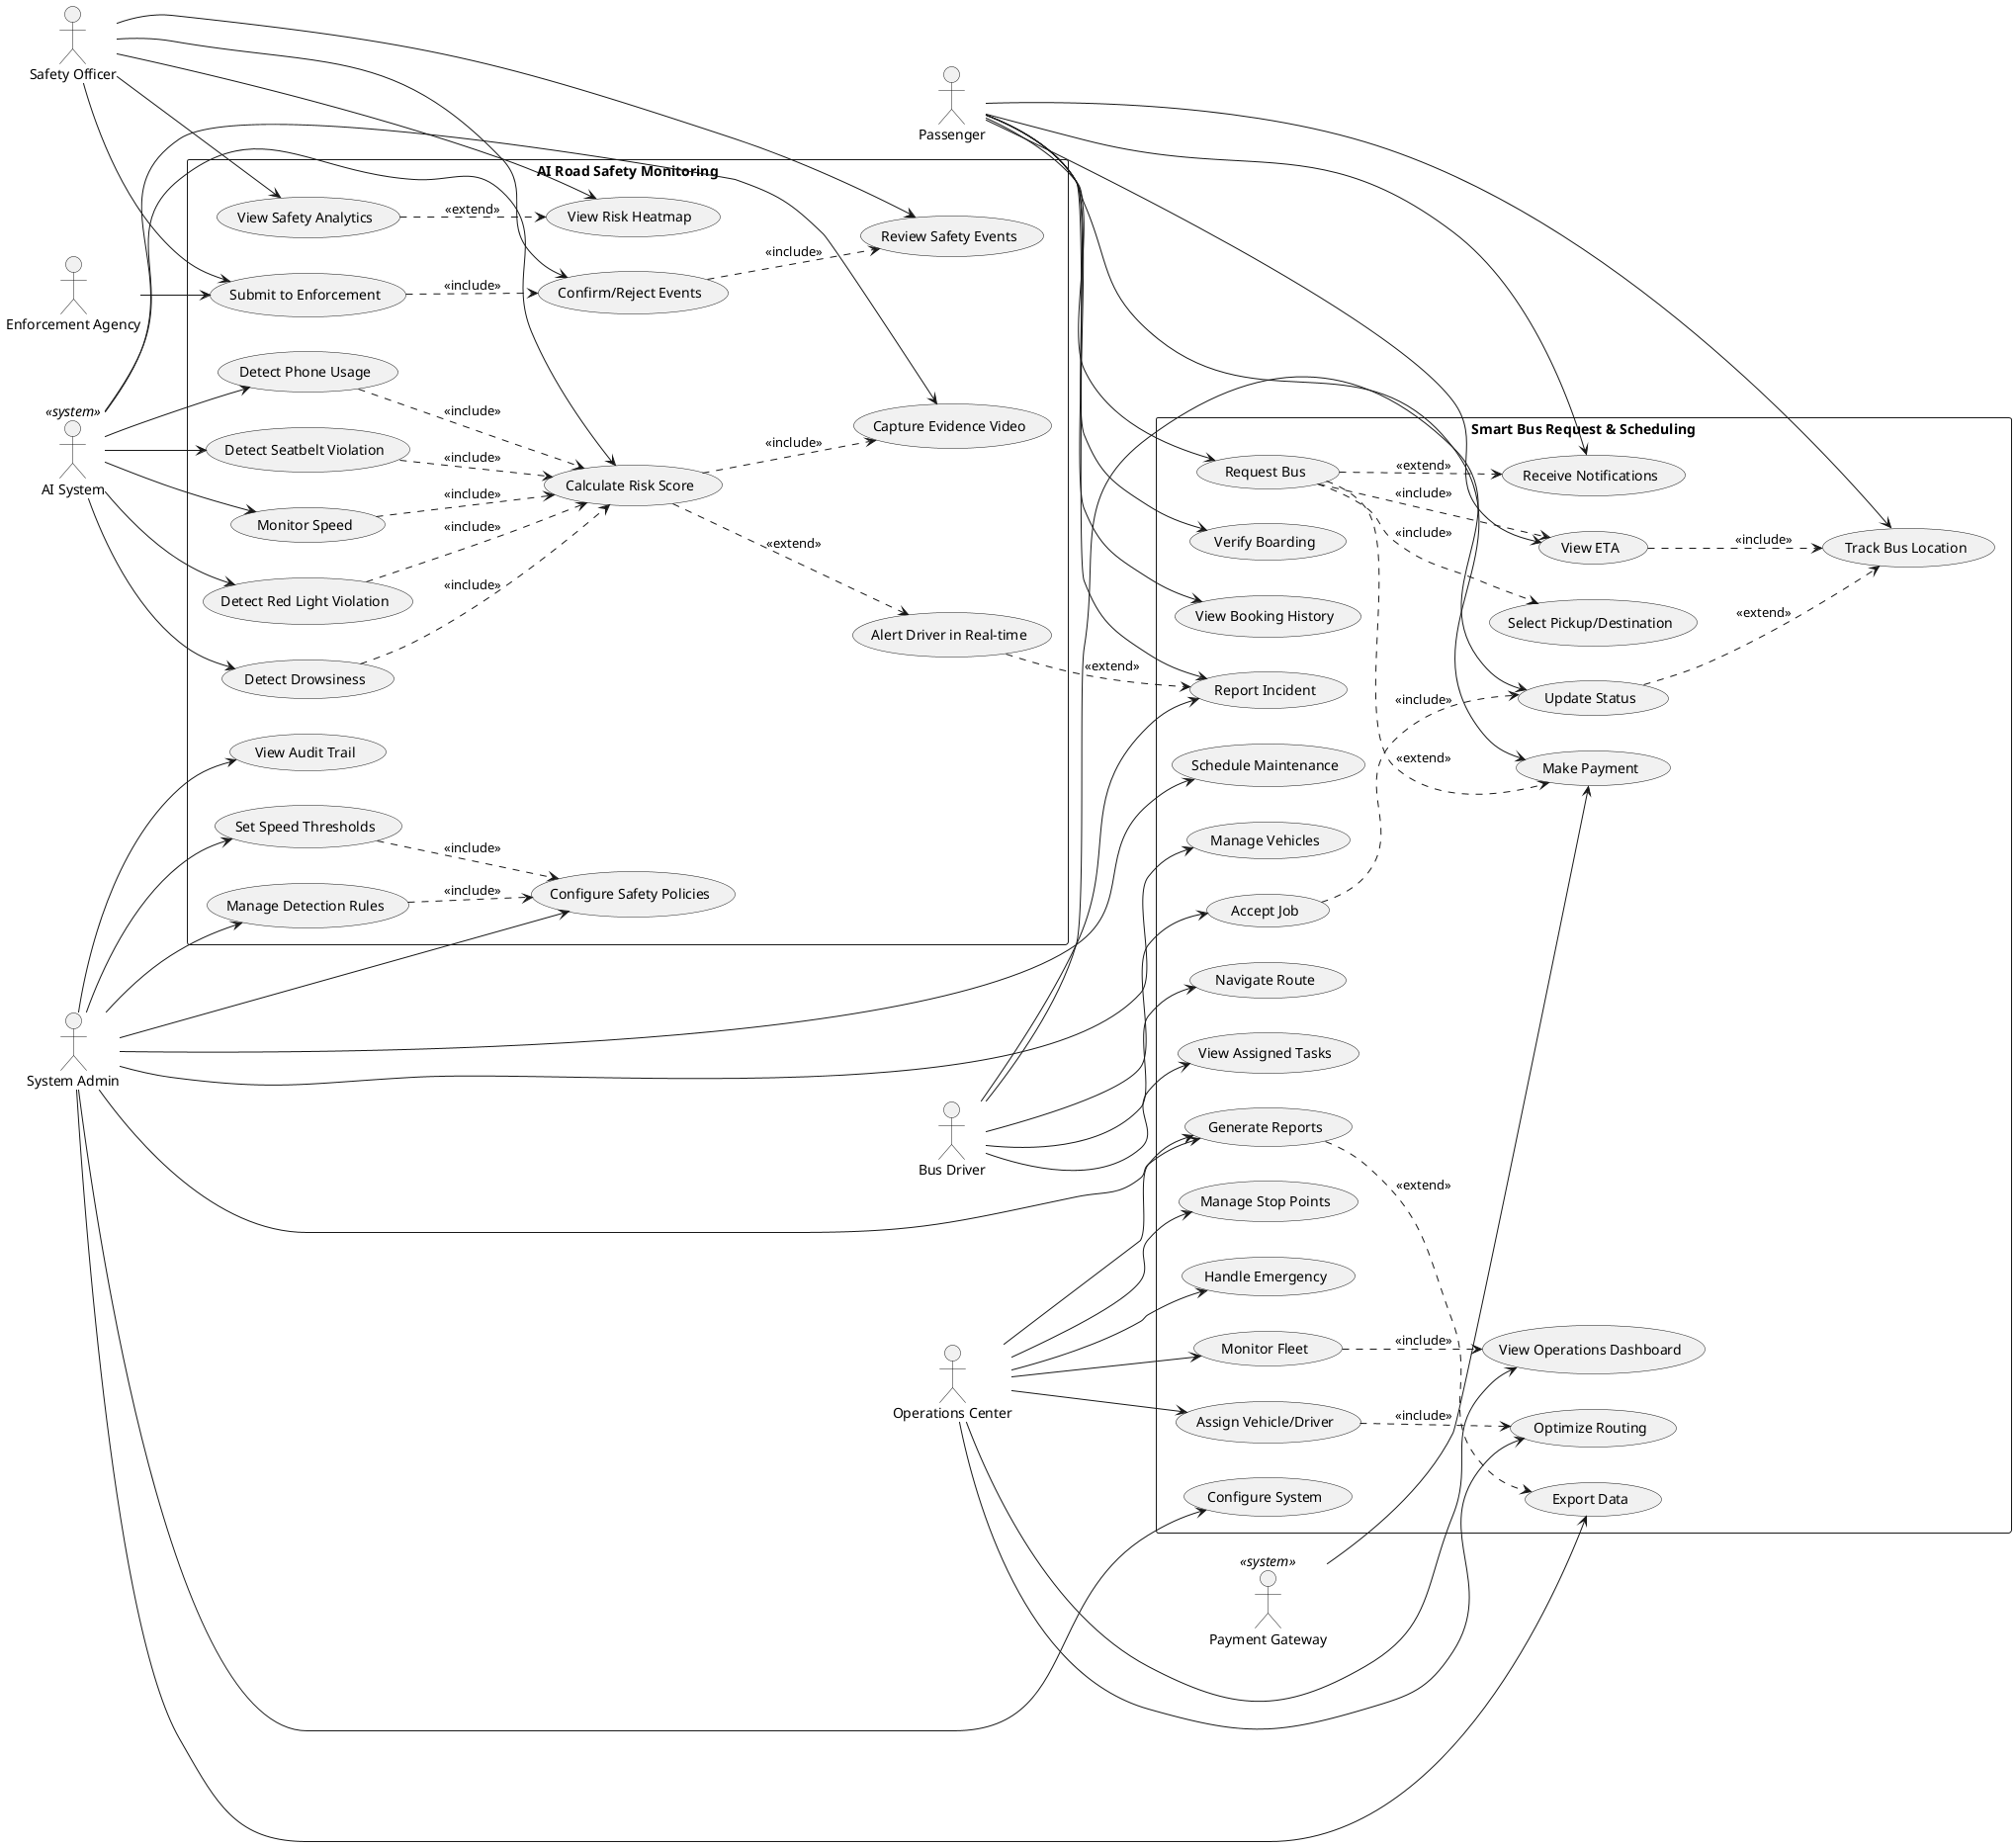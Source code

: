 @startuml Smart Transportation & Safety System

left to right direction
skinparam packageStyle rectangle

' ===== Actors =====
actor "Passenger" as passenger
actor "Bus Driver" as driver
actor "Operations Center" as ops
actor "System Admin" as admin
actor "Safety Officer" as safety
actor "Enforcement Agency" as enforce
actor "AI System" as ai <<system>>
actor "Payment Gateway" as payment <<system>>

' ===== Package 1: Smart Bus Request & Scheduling =====
package "Smart Bus Request & Scheduling" {
    usecase "Request Bus" as UC1
    usecase "View ETA" as UC2
    usecase "Track Bus Location" as UC3
    usecase "Select Pickup/Destination" as UC4
    usecase "Receive Notifications" as UC5
    usecase "Verify Boarding" as UC6
    usecase "Make Payment" as UC7
    usecase "View Booking History" as UC8
    usecase "Report Incident" as UC9

    usecase "Accept Job" as UC10
    usecase "Navigate Route" as UC11
    usecase "Update Status" as UC12
    usecase "View Assigned Tasks" as UC13

    usecase "Monitor Fleet" as UC14
    usecase "Assign Vehicle/Driver" as UC15
    usecase "Optimize Routing" as UC16
    usecase "Manage Stop Points" as UC17
    usecase "Handle Emergency" as UC18
    usecase "View Operations Dashboard" as UC19

    usecase "Schedule Maintenance" as UC20
    usecase "Manage Vehicles" as UC21
    usecase "Generate Reports" as UC22
    usecase "Export Data" as UC23
    usecase "Configure System" as UC24
}

' ===== Package 2: AI Road Safety Monitoring =====
package "AI Road Safety Monitoring" {
    usecase "Detect Drowsiness" as UC30
    usecase "Detect Phone Usage" as UC31
    usecase "Detect Seatbelt Violation" as UC32
    usecase "Monitor Speed" as UC33
    usecase "Detect Red Light Violation" as UC34
    usecase "Calculate Risk Score" as UC35
    usecase "Capture Evidence Video" as UC36
    usecase "Alert Driver in Real-time" as UC37

    usecase "Review Safety Events" as UC40
    usecase "Confirm/Reject Events" as UC41
    usecase "View Safety Analytics" as UC42
    usecase "View Risk Heatmap" as UC43
    usecase "Submit to Enforcement" as UC44

    usecase "Configure Safety Policies" as UC50
    usecase "Set Speed Thresholds" as UC51
    usecase "Manage Detection Rules" as UC52
    usecase "View Audit Trail" as UC53
}

' ===== Passenger Interactions =====
passenger --> UC1
passenger --> UC2
passenger --> UC3
passenger --> UC5
passenger --> UC6
passenger --> UC7
passenger --> UC8
passenger --> UC9

' ===== Driver Interactions =====
driver --> UC10
driver --> UC11
driver --> UC12
driver --> UC13
driver --> UC9

' ===== Operations Center Interactions =====
ops --> UC14
ops --> UC15
ops --> UC16
ops --> UC17
ops --> UC18
ops --> UC19
ops --> UC22

' ===== Admin Interactions =====
admin --> UC20
admin --> UC21
admin --> UC22
admin --> UC23
admin --> UC24
admin --> UC50
admin --> UC51
admin --> UC52
admin --> UC53

' ===== Safety Officer Interactions =====
safety --> UC40
safety --> UC41
safety --> UC42
safety --> UC43
safety --> UC44

' ===== Enforcement Agency Interactions =====
enforce --> UC44

' ===== AI System Interactions =====
ai --> UC30
ai --> UC31
ai --> UC32
ai --> UC33
ai --> UC34
ai --> UC35
ai --> UC36

' ===== Payment Gateway Interactions =====
payment --> UC7

' ===== Relationships: Smart Bus System =====
UC1 ..> UC4 : <<include>>
UC1 ..> UC2 : <<include>>
UC2 ..> UC3 : <<include>>
UC1 ..> UC7 : <<extend>>
UC1 ..> UC5 : <<extend>>
UC10 ..> UC12 : <<include>>
UC15 ..> UC16 : <<include>>
UC14 ..> UC19 : <<include>>
UC22 ..> UC23 : <<extend>>

' ===== Relationships: AI Safety System =====
UC30 ..> UC35 : <<include>>
UC31 ..> UC35 : <<include>>
UC32 ..> UC35 : <<include>>
UC33 ..> UC35 : <<include>>
UC34 ..> UC35 : <<include>>
UC35 ..> UC36 : <<include>>
UC35 ..> UC37 : <<extend>>
UC41 ..> UC40 : <<include>>
UC44 ..> UC41 : <<include>>
UC42 ..> UC43 : <<extend>>
UC51 ..> UC50 : <<include>>
UC52 ..> UC50 : <<include>>

' ===== Cross-System Relationships =====
UC12 ..> UC3 : <<extend>>
UC37 ..> UC9 : <<extend>>

@enduml
